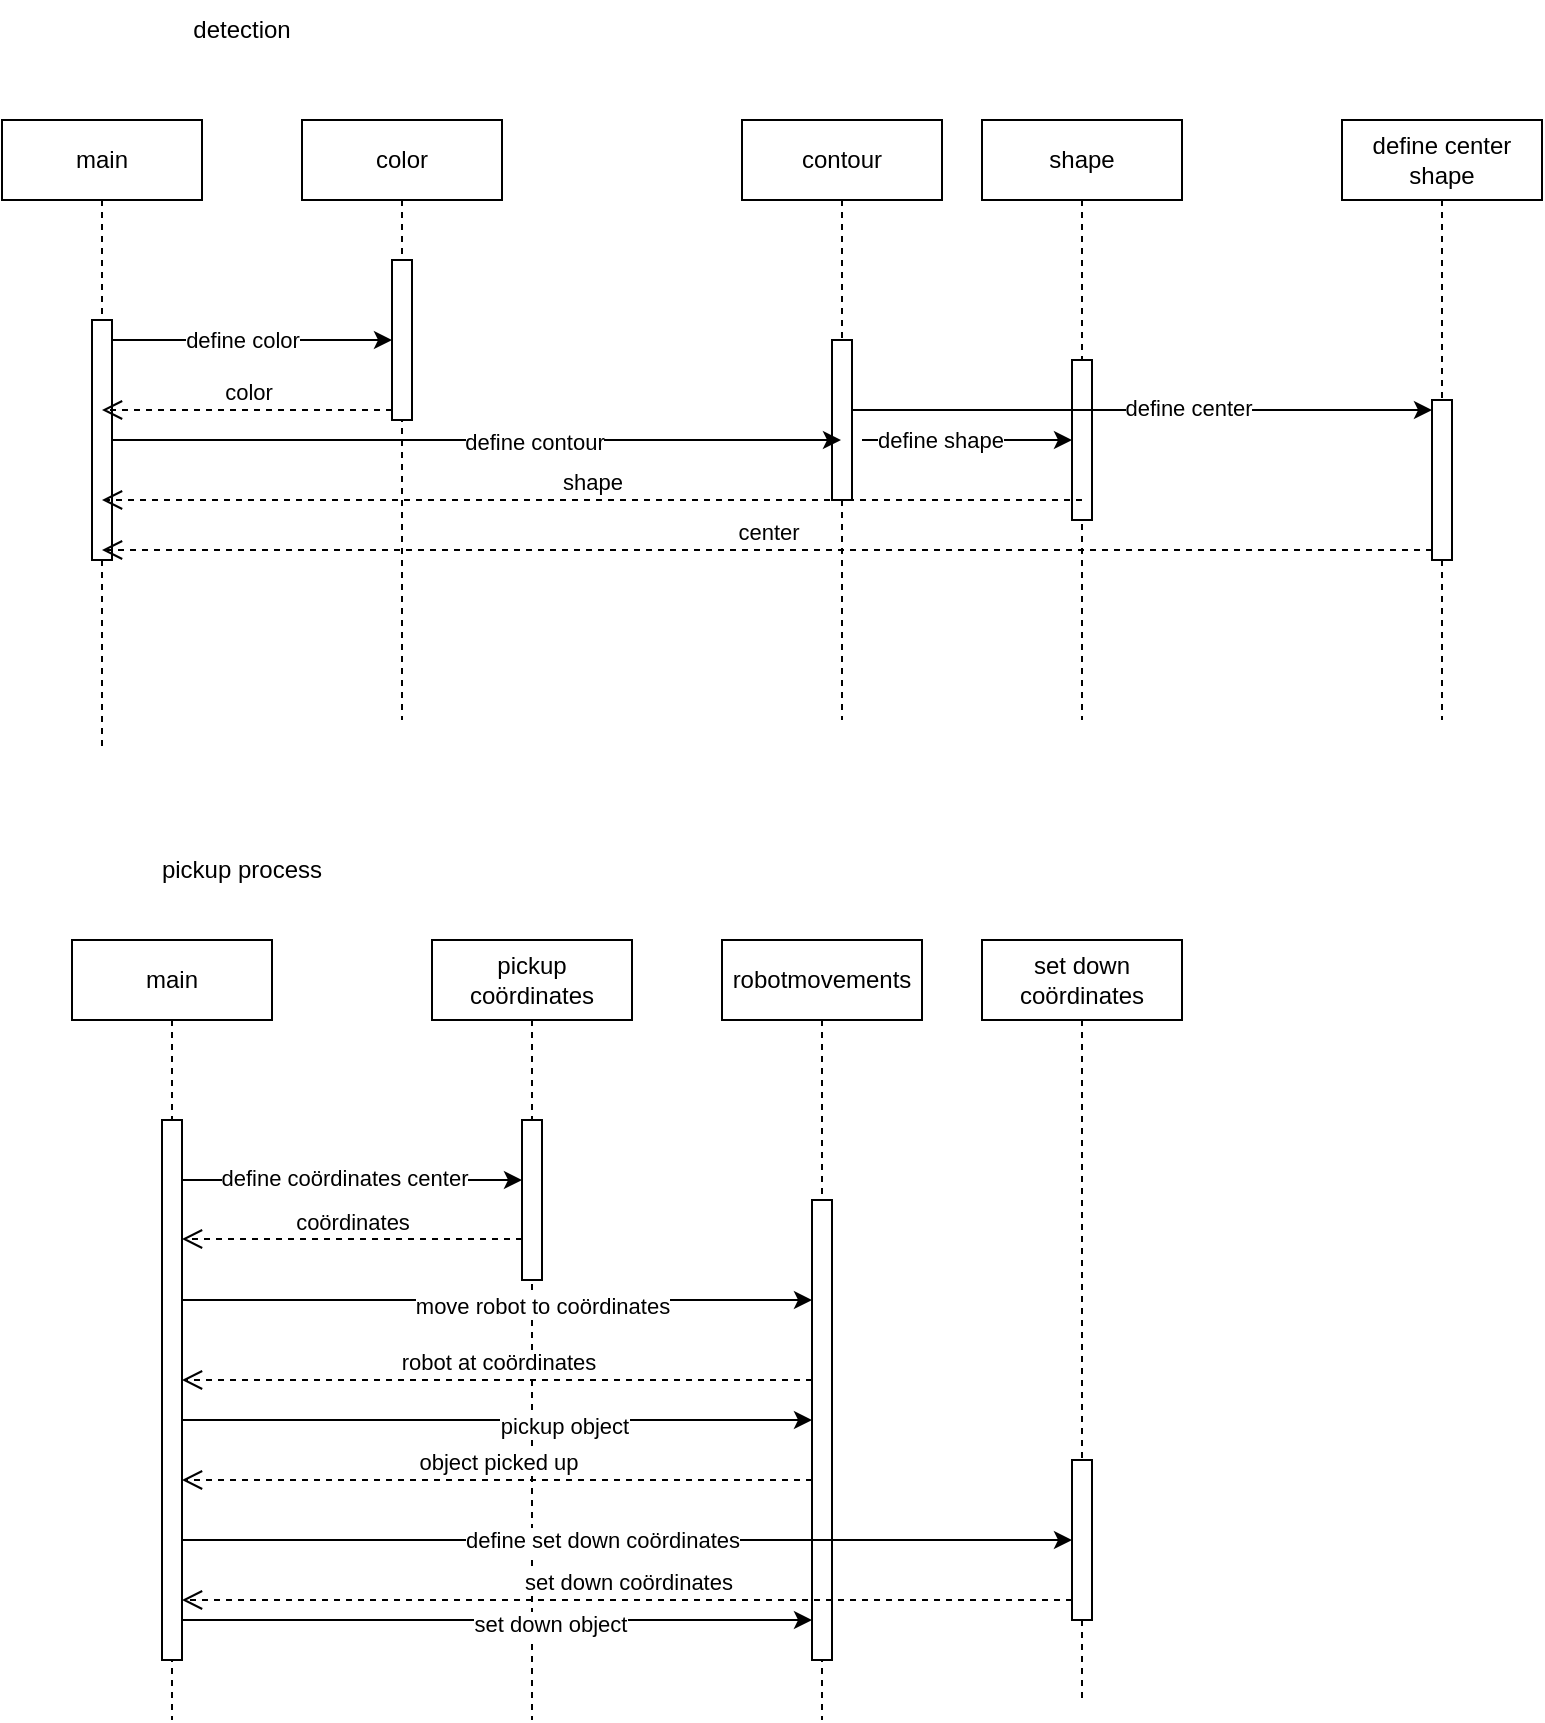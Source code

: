 <mxfile version="20.3.0" type="device"><diagram name="Pagina-1" id="_Q7eNzsyFSOacRlYQzfR"><mxGraphModel dx="1134" dy="792" grid="1" gridSize="10" guides="1" tooltips="1" connect="1" arrows="1" fold="1" page="1" pageScale="1" pageWidth="827" pageHeight="1169" math="0" shadow="0"><root><mxCell id="0"/><mxCell id="1" parent="0"/><mxCell id="NDYcQVjHlP1yJkCA-Gi8-36" value="" style="edgeStyle=orthogonalEdgeStyle;rounded=0;orthogonalLoop=1;jettySize=auto;html=1;curved=0;" parent="1" source="anALCHg-I3NBNTtTgB7w-4" target="NDYcQVjHlP1yJkCA-Gi8-40" edge="1"><mxGeometry relative="1" as="geometry"><mxPoint x="245" y="380" as="sourcePoint"/><mxPoint x="580.5" y="380" as="targetPoint"/><Array as="points"><mxPoint x="150" y="380"/><mxPoint x="150" y="380"/></Array></mxGeometry></mxCell><mxCell id="NDYcQVjHlP1yJkCA-Gi8-37" value="define color" style="edgeLabel;html=1;align=center;verticalAlign=middle;resizable=0;points=[];" parent="NDYcQVjHlP1yJkCA-Gi8-36" vertex="1" connectable="0"><mxGeometry x="0.024" y="2" relative="1" as="geometry"><mxPoint x="-4" y="2" as="offset"/></mxGeometry></mxCell><mxCell id="NDYcQVjHlP1yJkCA-Gi8-1" value="color" style="shape=umlLifeline;perimeter=lifelinePerimeter;whiteSpace=wrap;html=1;container=1;dropTarget=0;collapsible=0;recursiveResize=0;outlineConnect=0;portConstraint=eastwest;newEdgeStyle={&quot;curved&quot;:0,&quot;rounded&quot;:0};" parent="1" vertex="1"><mxGeometry x="190" y="270" width="100" height="300" as="geometry"/></mxCell><mxCell id="NDYcQVjHlP1yJkCA-Gi8-40" value="" style="html=1;points=[[0,0,0,0,5],[0,1,0,0,-5],[1,0,0,0,5],[1,1,0,0,-5]];perimeter=orthogonalPerimeter;outlineConnect=0;targetShapes=umlLifeline;portConstraint=eastwest;newEdgeStyle={&quot;curved&quot;:0,&quot;rounded&quot;:0};" parent="NDYcQVjHlP1yJkCA-Gi8-1" vertex="1"><mxGeometry x="45" y="70" width="10" height="80" as="geometry"/></mxCell><mxCell id="NDYcQVjHlP1yJkCA-Gi8-2" value="contour" style="shape=umlLifeline;perimeter=lifelinePerimeter;whiteSpace=wrap;html=1;container=1;dropTarget=0;collapsible=0;recursiveResize=0;outlineConnect=0;portConstraint=eastwest;newEdgeStyle={&quot;curved&quot;:0,&quot;rounded&quot;:0};" parent="1" vertex="1"><mxGeometry x="410" y="270" width="100" height="300" as="geometry"/></mxCell><mxCell id="NDYcQVjHlP1yJkCA-Gi8-44" value="" style="html=1;points=[[0,0,0,0,5],[0,1,0,0,-5],[1,0,0,0,5],[1,1,0,0,-5]];perimeter=orthogonalPerimeter;outlineConnect=0;targetShapes=umlLifeline;portConstraint=eastwest;newEdgeStyle={&quot;curved&quot;:0,&quot;rounded&quot;:0};" parent="NDYcQVjHlP1yJkCA-Gi8-2" vertex="1"><mxGeometry x="45" y="110" width="10" height="80" as="geometry"/></mxCell><mxCell id="NDYcQVjHlP1yJkCA-Gi8-26" value="pickup process" style="text;html=1;strokeColor=none;fillColor=none;align=center;verticalAlign=middle;whiteSpace=wrap;rounded=0;" parent="1" vertex="1"><mxGeometry x="75" y="620" width="170" height="50" as="geometry"/></mxCell><mxCell id="anALCHg-I3NBNTtTgB7w-20" value="" style="edgeStyle=orthogonalEdgeStyle;rounded=0;orthogonalLoop=1;jettySize=auto;html=1;curved=0;" parent="1" source="NDYcQVjHlP1yJkCA-Gi8-31" target="anALCHg-I3NBNTtTgB7w-19" edge="1"><mxGeometry relative="1" as="geometry"><Array as="points"><mxPoint x="210" y="800"/><mxPoint x="210" y="800"/></Array></mxGeometry></mxCell><mxCell id="anALCHg-I3NBNTtTgB7w-21" value="define coördinates center" style="edgeLabel;html=1;align=center;verticalAlign=middle;resizable=0;points=[];" parent="anALCHg-I3NBNTtTgB7w-20" vertex="1" connectable="0"><mxGeometry x="0.164" y="1" relative="1" as="geometry"><mxPoint x="-16" as="offset"/></mxGeometry></mxCell><mxCell id="NDYcQVjHlP1yJkCA-Gi8-31" value="main" style="shape=umlLifeline;perimeter=lifelinePerimeter;whiteSpace=wrap;html=1;container=1;dropTarget=0;collapsible=0;recursiveResize=0;outlineConnect=0;portConstraint=eastwest;newEdgeStyle={&quot;curved&quot;:0,&quot;rounded&quot;:0};" parent="1" vertex="1"><mxGeometry x="75" y="680" width="100" height="390" as="geometry"/></mxCell><mxCell id="anALCHg-I3NBNTtTgB7w-16" value="" style="html=1;points=[[0,0,0,0,5],[0,1,0,0,-5],[1,0,0,0,5],[1,1,0,0,-5]];perimeter=orthogonalPerimeter;outlineConnect=0;targetShapes=umlLifeline;portConstraint=eastwest;newEdgeStyle={&quot;curved&quot;:0,&quot;rounded&quot;:0};" parent="NDYcQVjHlP1yJkCA-Gi8-31" vertex="1"><mxGeometry x="45" y="90" width="10" height="270" as="geometry"/></mxCell><mxCell id="NDYcQVjHlP1yJkCA-Gi8-33" value="detection" style="text;html=1;strokeColor=none;fillColor=none;align=center;verticalAlign=middle;whiteSpace=wrap;rounded=0;" parent="1" vertex="1"><mxGeometry x="130" y="210" width="60" height="30" as="geometry"/></mxCell><mxCell id="NDYcQVjHlP1yJkCA-Gi8-35" value="shape" style="shape=umlLifeline;perimeter=lifelinePerimeter;whiteSpace=wrap;html=1;container=1;dropTarget=0;collapsible=0;recursiveResize=0;outlineConnect=0;portConstraint=eastwest;newEdgeStyle={&quot;curved&quot;:0,&quot;rounded&quot;:0};" parent="1" vertex="1"><mxGeometry x="530" y="270" width="100" height="300" as="geometry"/></mxCell><mxCell id="NDYcQVjHlP1yJkCA-Gi8-41" value="" style="html=1;points=[[0,0,0,0,5],[0,1,0,0,-5],[1,0,0,0,5],[1,1,0,0,-5]];perimeter=orthogonalPerimeter;outlineConnect=0;targetShapes=umlLifeline;portConstraint=eastwest;newEdgeStyle={&quot;curved&quot;:0,&quot;rounded&quot;:0};" parent="NDYcQVjHlP1yJkCA-Gi8-35" vertex="1"><mxGeometry x="45" y="120" width="10" height="80" as="geometry"/></mxCell><mxCell id="NDYcQVjHlP1yJkCA-Gi8-38" value="" style="endArrow=classic;html=1;rounded=0;" parent="1" target="NDYcQVjHlP1yJkCA-Gi8-2" edge="1"><mxGeometry width="50" height="50" relative="1" as="geometry"><mxPoint x="88" y="430" as="sourcePoint"/><mxPoint x="413.5" y="430" as="targetPoint"/></mxGeometry></mxCell><mxCell id="NDYcQVjHlP1yJkCA-Gi8-39" value="define contour" style="edgeLabel;html=1;align=center;verticalAlign=middle;resizable=0;points=[];" parent="NDYcQVjHlP1yJkCA-Gi8-38" vertex="1" connectable="0"><mxGeometry x="0.174" y="-1" relative="1" as="geometry"><mxPoint as="offset"/></mxGeometry></mxCell><mxCell id="anALCHg-I3NBNTtTgB7w-1" value="define center shape" style="shape=umlLifeline;perimeter=lifelinePerimeter;whiteSpace=wrap;html=1;container=1;dropTarget=0;collapsible=0;recursiveResize=0;outlineConnect=0;portConstraint=eastwest;newEdgeStyle={&quot;curved&quot;:0,&quot;rounded&quot;:0};" parent="1" vertex="1"><mxGeometry x="710" y="270" width="100" height="300" as="geometry"/></mxCell><mxCell id="anALCHg-I3NBNTtTgB7w-2" value="" style="html=1;points=[[0,0,0,0,5],[0,1,0,0,-5],[1,0,0,0,5],[1,1,0,0,-5]];perimeter=orthogonalPerimeter;outlineConnect=0;targetShapes=umlLifeline;portConstraint=eastwest;newEdgeStyle={&quot;curved&quot;:0,&quot;rounded&quot;:0};" parent="anALCHg-I3NBNTtTgB7w-1" vertex="1"><mxGeometry x="45" y="140" width="10" height="80" as="geometry"/></mxCell><mxCell id="anALCHg-I3NBNTtTgB7w-4" value="main" style="shape=umlLifeline;perimeter=lifelinePerimeter;whiteSpace=wrap;html=1;container=1;dropTarget=0;collapsible=0;recursiveResize=0;outlineConnect=0;portConstraint=eastwest;newEdgeStyle={&quot;curved&quot;:0,&quot;rounded&quot;:0};" parent="1" vertex="1"><mxGeometry x="40" y="270" width="100" height="315" as="geometry"/></mxCell><mxCell id="anALCHg-I3NBNTtTgB7w-13" value="" style="html=1;points=[[0,0,0,0,5],[0,1,0,0,-5],[1,0,0,0,5],[1,1,0,0,-5]];perimeter=orthogonalPerimeter;outlineConnect=0;targetShapes=umlLifeline;portConstraint=eastwest;newEdgeStyle={&quot;curved&quot;:0,&quot;rounded&quot;:0};" parent="anALCHg-I3NBNTtTgB7w-4" vertex="1"><mxGeometry x="45" y="100" width="10" height="120" as="geometry"/></mxCell><mxCell id="anALCHg-I3NBNTtTgB7w-5" value="color" style="html=1;verticalAlign=bottom;endArrow=open;dashed=1;endSize=8;curved=0;rounded=0;exitX=0;exitY=1;exitDx=0;exitDy=-5;exitPerimeter=0;" parent="1" source="NDYcQVjHlP1yJkCA-Gi8-40" target="anALCHg-I3NBNTtTgB7w-4" edge="1"><mxGeometry relative="1" as="geometry"><mxPoint x="230" y="410" as="sourcePoint"/><mxPoint x="150" y="410" as="targetPoint"/></mxGeometry></mxCell><mxCell id="anALCHg-I3NBNTtTgB7w-6" value="" style="endArrow=classic;html=1;rounded=0;exitX=1.5;exitY=0.625;exitDx=0;exitDy=0;exitPerimeter=0;" parent="1" source="NDYcQVjHlP1yJkCA-Gi8-44" target="NDYcQVjHlP1yJkCA-Gi8-41" edge="1"><mxGeometry width="50" height="50" relative="1" as="geometry"><mxPoint x="470" y="440" as="sourcePoint"/><mxPoint x="520" y="390" as="targetPoint"/></mxGeometry></mxCell><mxCell id="anALCHg-I3NBNTtTgB7w-7" value="define shape" style="edgeLabel;html=1;align=center;verticalAlign=middle;resizable=0;points=[];" parent="anALCHg-I3NBNTtTgB7w-6" vertex="1" connectable="0"><mxGeometry x="-0.257" relative="1" as="geometry"><mxPoint as="offset"/></mxGeometry></mxCell><mxCell id="anALCHg-I3NBNTtTgB7w-8" value="shape" style="html=1;verticalAlign=bottom;endArrow=open;dashed=1;endSize=8;curved=0;rounded=0;exitX=0.5;exitY=0.875;exitDx=0;exitDy=0;exitPerimeter=0;" parent="1" source="NDYcQVjHlP1yJkCA-Gi8-41" target="anALCHg-I3NBNTtTgB7w-4" edge="1"><mxGeometry relative="1" as="geometry"><mxPoint x="570" y="460" as="sourcePoint"/><mxPoint x="490" y="460" as="targetPoint"/></mxGeometry></mxCell><mxCell id="anALCHg-I3NBNTtTgB7w-9" value="" style="endArrow=classic;html=1;rounded=0;entryX=0;entryY=0;entryDx=0;entryDy=5;entryPerimeter=0;" parent="1" source="NDYcQVjHlP1yJkCA-Gi8-44" target="anALCHg-I3NBNTtTgB7w-2" edge="1"><mxGeometry width="50" height="50" relative="1" as="geometry"><mxPoint x="490" y="390" as="sourcePoint"/><mxPoint x="540" y="340" as="targetPoint"/></mxGeometry></mxCell><mxCell id="anALCHg-I3NBNTtTgB7w-10" value="define center" style="edgeLabel;html=1;align=center;verticalAlign=middle;resizable=0;points=[];" parent="anALCHg-I3NBNTtTgB7w-9" vertex="1" connectable="0"><mxGeometry x="0.156" y="1" relative="1" as="geometry"><mxPoint as="offset"/></mxGeometry></mxCell><mxCell id="anALCHg-I3NBNTtTgB7w-11" value="center" style="html=1;verticalAlign=bottom;endArrow=open;dashed=1;endSize=8;curved=0;rounded=0;exitX=0;exitY=1;exitDx=0;exitDy=-5;exitPerimeter=0;" parent="1" source="anALCHg-I3NBNTtTgB7w-2" target="anALCHg-I3NBNTtTgB7w-4" edge="1"><mxGeometry relative="1" as="geometry"><mxPoint x="750" y="480" as="sourcePoint"/><mxPoint x="100" y="485" as="targetPoint"/></mxGeometry></mxCell><mxCell id="anALCHg-I3NBNTtTgB7w-14" value="robotmovements" style="shape=umlLifeline;perimeter=lifelinePerimeter;whiteSpace=wrap;html=1;container=1;dropTarget=0;collapsible=0;recursiveResize=0;outlineConnect=0;portConstraint=eastwest;newEdgeStyle={&quot;curved&quot;:0,&quot;rounded&quot;:0};" parent="1" vertex="1"><mxGeometry x="400" y="680" width="100" height="390" as="geometry"/></mxCell><mxCell id="anALCHg-I3NBNTtTgB7w-17" value="" style="html=1;points=[[0,0,0,0,5],[0,1,0,0,-5],[1,0,0,0,5],[1,1,0,0,-5]];perimeter=orthogonalPerimeter;outlineConnect=0;targetShapes=umlLifeline;portConstraint=eastwest;newEdgeStyle={&quot;curved&quot;:0,&quot;rounded&quot;:0};" parent="anALCHg-I3NBNTtTgB7w-14" vertex="1"><mxGeometry x="45" y="130" width="10" height="230" as="geometry"/></mxCell><mxCell id="anALCHg-I3NBNTtTgB7w-18" value="pickup coördinates" style="shape=umlLifeline;perimeter=lifelinePerimeter;whiteSpace=wrap;html=1;container=1;dropTarget=0;collapsible=0;recursiveResize=0;outlineConnect=0;portConstraint=eastwest;newEdgeStyle={&quot;curved&quot;:0,&quot;rounded&quot;:0};" parent="1" vertex="1"><mxGeometry x="255" y="680" width="100" height="390" as="geometry"/></mxCell><mxCell id="anALCHg-I3NBNTtTgB7w-19" value="" style="html=1;points=[[0,0,0,0,5],[0,1,0,0,-5],[1,0,0,0,5],[1,1,0,0,-5]];perimeter=orthogonalPerimeter;outlineConnect=0;targetShapes=umlLifeline;portConstraint=eastwest;newEdgeStyle={&quot;curved&quot;:0,&quot;rounded&quot;:0};" parent="anALCHg-I3NBNTtTgB7w-18" vertex="1"><mxGeometry x="45" y="90" width="10" height="80" as="geometry"/></mxCell><mxCell id="anALCHg-I3NBNTtTgB7w-22" value="coördinates" style="html=1;verticalAlign=bottom;endArrow=open;dashed=1;endSize=8;curved=0;rounded=0;entryX=1;entryY=1;entryDx=0;entryDy=-5;entryPerimeter=0;" parent="1" edge="1"><mxGeometry relative="1" as="geometry"><mxPoint x="300" y="829.5" as="sourcePoint"/><mxPoint x="130" y="829.5" as="targetPoint"/></mxGeometry></mxCell><mxCell id="anALCHg-I3NBNTtTgB7w-23" value="" style="endArrow=classic;html=1;rounded=0;" parent="1" edge="1"><mxGeometry width="50" height="50" relative="1" as="geometry"><mxPoint x="130" y="860" as="sourcePoint"/><mxPoint x="445" y="860" as="targetPoint"/></mxGeometry></mxCell><mxCell id="anALCHg-I3NBNTtTgB7w-24" value="move robot to coördinates" style="edgeLabel;html=1;align=center;verticalAlign=middle;resizable=0;points=[];" parent="anALCHg-I3NBNTtTgB7w-23" vertex="1" connectable="0"><mxGeometry x="0.223" y="-3" relative="1" as="geometry"><mxPoint x="-13" as="offset"/></mxGeometry></mxCell><mxCell id="anALCHg-I3NBNTtTgB7w-25" value="robot at coördinates" style="html=1;verticalAlign=bottom;endArrow=open;dashed=1;endSize=8;curved=0;rounded=0;entryX=1;entryY=1;entryDx=0;entryDy=-5;entryPerimeter=0;" parent="1" edge="1"><mxGeometry relative="1" as="geometry"><mxPoint x="445" y="900" as="sourcePoint"/><mxPoint x="130" y="900" as="targetPoint"/></mxGeometry></mxCell><mxCell id="anALCHg-I3NBNTtTgB7w-26" value="set down coördinates" style="shape=umlLifeline;perimeter=lifelinePerimeter;whiteSpace=wrap;html=1;container=1;dropTarget=0;collapsible=0;recursiveResize=0;outlineConnect=0;portConstraint=eastwest;newEdgeStyle={&quot;curved&quot;:0,&quot;rounded&quot;:0};" parent="1" vertex="1"><mxGeometry x="530" y="680" width="100" height="380" as="geometry"/></mxCell><mxCell id="anALCHg-I3NBNTtTgB7w-27" value="" style="html=1;points=[[0,0,0,0,5],[0,1,0,0,-5],[1,0,0,0,5],[1,1,0,0,-5]];perimeter=orthogonalPerimeter;outlineConnect=0;targetShapes=umlLifeline;portConstraint=eastwest;newEdgeStyle={&quot;curved&quot;:0,&quot;rounded&quot;:0};" parent="anALCHg-I3NBNTtTgB7w-26" vertex="1"><mxGeometry x="45" y="260" width="10" height="80" as="geometry"/></mxCell><mxCell id="anALCHg-I3NBNTtTgB7w-28" value="" style="endArrow=classic;html=1;rounded=0;" parent="1" target="anALCHg-I3NBNTtTgB7w-17" edge="1"><mxGeometry width="50" height="50" relative="1" as="geometry"><mxPoint x="130" y="920" as="sourcePoint"/><mxPoint x="260" y="920" as="targetPoint"/></mxGeometry></mxCell><mxCell id="anALCHg-I3NBNTtTgB7w-29" value="pickup object" style="edgeLabel;html=1;align=center;verticalAlign=middle;resizable=0;points=[];" parent="anALCHg-I3NBNTtTgB7w-28" vertex="1" connectable="0"><mxGeometry x="0.211" y="-3" relative="1" as="geometry"><mxPoint as="offset"/></mxGeometry></mxCell><mxCell id="anALCHg-I3NBNTtTgB7w-30" value="" style="endArrow=classic;html=1;rounded=0;exitX=1;exitY=1;exitDx=0;exitDy=-5;exitPerimeter=0;" parent="1" edge="1"><mxGeometry width="50" height="50" relative="1" as="geometry"><mxPoint x="130" y="980" as="sourcePoint"/><mxPoint x="575" y="980" as="targetPoint"/></mxGeometry></mxCell><mxCell id="anALCHg-I3NBNTtTgB7w-32" value="define set down coördinates" style="edgeLabel;html=1;align=center;verticalAlign=middle;resizable=0;points=[];" parent="anALCHg-I3NBNTtTgB7w-30" vertex="1" connectable="0"><mxGeometry x="0.073" y="-4" relative="1" as="geometry"><mxPoint x="-29" y="-4" as="offset"/></mxGeometry></mxCell><mxCell id="anALCHg-I3NBNTtTgB7w-31" value="object picked up" style="html=1;verticalAlign=bottom;endArrow=open;dashed=1;endSize=8;curved=0;rounded=0;" parent="1" edge="1"><mxGeometry relative="1" as="geometry"><mxPoint x="445" y="950" as="sourcePoint"/><mxPoint x="130" y="950" as="targetPoint"/></mxGeometry></mxCell><mxCell id="anALCHg-I3NBNTtTgB7w-33" value="set down coördinates" style="html=1;verticalAlign=bottom;endArrow=open;dashed=1;endSize=8;curved=0;rounded=0;" parent="1" edge="1"><mxGeometry relative="1" as="geometry"><mxPoint x="575" y="1010" as="sourcePoint"/><mxPoint x="130" y="1010" as="targetPoint"/></mxGeometry></mxCell><mxCell id="anALCHg-I3NBNTtTgB7w-36" value="" style="endArrow=classic;html=1;rounded=0;entryX=0;entryY=1;entryDx=0;entryDy=-5;entryPerimeter=0;" parent="1" edge="1"><mxGeometry width="50" height="50" relative="1" as="geometry"><mxPoint x="130" y="1020" as="sourcePoint"/><mxPoint x="445" y="1020" as="targetPoint"/></mxGeometry></mxCell><mxCell id="anALCHg-I3NBNTtTgB7w-37" value="set down object" style="edgeLabel;html=1;align=center;verticalAlign=middle;resizable=0;points=[];" parent="anALCHg-I3NBNTtTgB7w-36" vertex="1" connectable="0"><mxGeometry x="0.166" y="-2" relative="1" as="geometry"><mxPoint as="offset"/></mxGeometry></mxCell></root></mxGraphModel></diagram></mxfile>